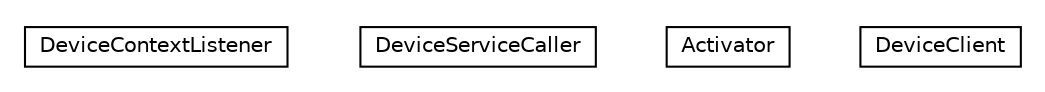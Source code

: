 #!/usr/local/bin/dot
#
# Class diagram 
# Generated by UMLGraph version R5_6-24-gf6e263 (http://www.umlgraph.org/)
#

digraph G {
	edge [fontname="Helvetica",fontsize=10,labelfontname="Helvetica",labelfontsize=10];
	node [fontname="Helvetica",fontsize=10,shape=plaintext];
	nodesep=0.25;
	ranksep=0.5;
	// org.universAAL.lddi.samples.device.client.DeviceContextListener
	c2363 [label=<<table title="org.universAAL.lddi.samples.device.client.DeviceContextListener" border="0" cellborder="1" cellspacing="0" cellpadding="2" port="p" href="./DeviceContextListener.html">
		<tr><td><table border="0" cellspacing="0" cellpadding="1">
<tr><td align="center" balign="center"> DeviceContextListener </td></tr>
		</table></td></tr>
		</table>>, URL="./DeviceContextListener.html", fontname="Helvetica", fontcolor="black", fontsize=10.0];
	// org.universAAL.lddi.samples.device.client.DeviceServiceCaller
	c2364 [label=<<table title="org.universAAL.lddi.samples.device.client.DeviceServiceCaller" border="0" cellborder="1" cellspacing="0" cellpadding="2" port="p" href="./DeviceServiceCaller.html">
		<tr><td><table border="0" cellspacing="0" cellpadding="1">
<tr><td align="center" balign="center"> DeviceServiceCaller </td></tr>
		</table></td></tr>
		</table>>, URL="./DeviceServiceCaller.html", fontname="Helvetica", fontcolor="black", fontsize=10.0];
	// org.universAAL.lddi.samples.device.client.Activator
	c2365 [label=<<table title="org.universAAL.lddi.samples.device.client.Activator" border="0" cellborder="1" cellspacing="0" cellpadding="2" port="p" href="./Activator.html">
		<tr><td><table border="0" cellspacing="0" cellpadding="1">
<tr><td align="center" balign="center"> Activator </td></tr>
		</table></td></tr>
		</table>>, URL="./Activator.html", fontname="Helvetica", fontcolor="black", fontsize=10.0];
	// org.universAAL.lddi.samples.device.client.DeviceClient
	c2366 [label=<<table title="org.universAAL.lddi.samples.device.client.DeviceClient" border="0" cellborder="1" cellspacing="0" cellpadding="2" port="p" href="./DeviceClient.html">
		<tr><td><table border="0" cellspacing="0" cellpadding="1">
<tr><td align="center" balign="center"> DeviceClient </td></tr>
		</table></td></tr>
		</table>>, URL="./DeviceClient.html", fontname="Helvetica", fontcolor="black", fontsize=10.0];
}

